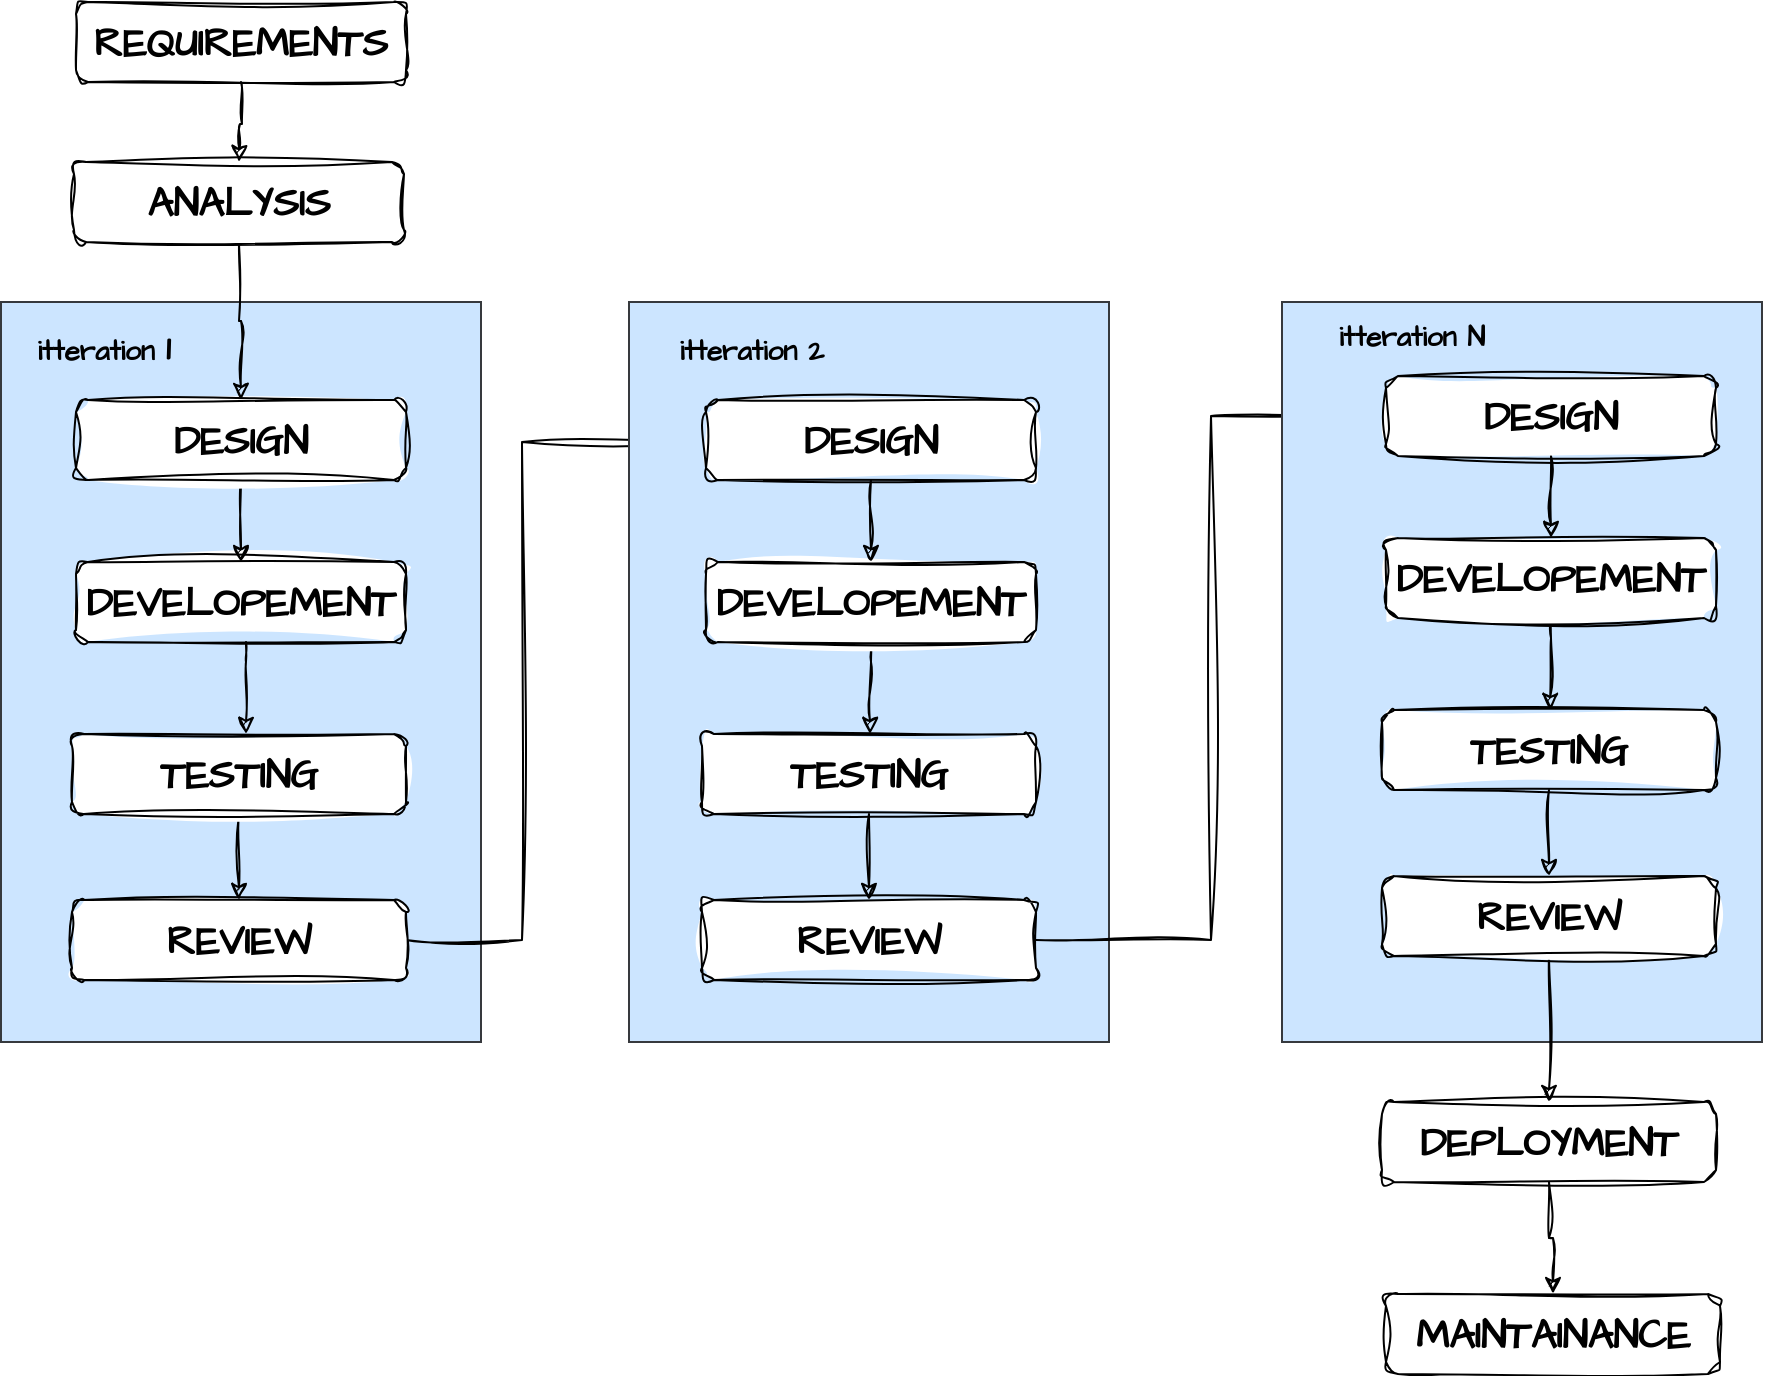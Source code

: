 <mxfile version="21.6.6" type="github">
  <diagram name="Page-1" id="p2Ak9Vhbm4HKoaCR8iAv">
    <mxGraphModel dx="1335" dy="703" grid="1" gridSize="10" guides="1" tooltips="1" connect="1" arrows="1" fold="1" page="1" pageScale="1" pageWidth="850" pageHeight="1100" background="#ffffff" math="0" shadow="0">
      <root>
        <mxCell id="0" />
        <mxCell id="1" parent="0" />
        <mxCell id="hMKPiUpBBv4Qww10sRNi-3" value="" style="whiteSpace=wrap;html=1;hachureGap=4;fontFamily=Architects Daughter;fontSource=https%3A%2F%2Ffonts.googleapis.com%2Fcss%3Ffamily%3DArchitects%2BDaughter;fontSize=20;strokeColor=#36393d;fillColor=#cce5ff;rounded=0;glass=0;" vertex="1" parent="1">
          <mxGeometry x="39.5" y="170" width="240" height="370" as="geometry" />
        </mxCell>
        <mxCell id="hMKPiUpBBv4Qww10sRNi-29" style="edgeStyle=orthogonalEdgeStyle;rounded=0;sketch=1;hachureGap=4;jiggle=2;curveFitting=1;orthogonalLoop=1;jettySize=auto;html=1;entryX=0;entryY=0.5;entryDx=0;entryDy=0;fontFamily=Architects Daughter;fontSource=https%3A%2F%2Ffonts.googleapis.com%2Fcss%3Ffamily%3DArchitects%2BDaughter;fontSize=16;" edge="1" parent="1" source="hMKPiUpBBv4Qww10sRNi-4" target="hMKPiUpBBv4Qww10sRNi-22">
          <mxGeometry relative="1" as="geometry">
            <Array as="points">
              <mxPoint x="300" y="489" />
              <mxPoint x="300" y="240" />
            </Array>
          </mxGeometry>
        </mxCell>
        <mxCell id="hMKPiUpBBv4Qww10sRNi-4" value="&lt;b&gt;REVIEW&lt;/b&gt;" style="rounded=1;whiteSpace=wrap;html=1;sketch=1;hachureGap=4;jiggle=2;curveFitting=1;fontFamily=Architects Daughter;fontSource=https%3A%2F%2Ffonts.googleapis.com%2Fcss%3Ffamily%3DArchitects%2BDaughter;fontSize=20;" vertex="1" parent="1">
          <mxGeometry x="75" y="469" width="167" height="40" as="geometry" />
        </mxCell>
        <mxCell id="hMKPiUpBBv4Qww10sRNi-13" value="" style="edgeStyle=orthogonalEdgeStyle;rounded=0;sketch=1;hachureGap=4;jiggle=2;curveFitting=1;orthogonalLoop=1;jettySize=auto;html=1;fontFamily=Architects Daughter;fontSource=https%3A%2F%2Ffonts.googleapis.com%2Fcss%3Ffamily%3DArchitects%2BDaughter;fontSize=16;" edge="1" parent="1" source="hMKPiUpBBv4Qww10sRNi-5" target="hMKPiUpBBv4Qww10sRNi-4">
          <mxGeometry relative="1" as="geometry" />
        </mxCell>
        <mxCell id="hMKPiUpBBv4Qww10sRNi-5" value="&lt;b&gt;TESTING&lt;/b&gt;" style="rounded=1;whiteSpace=wrap;html=1;sketch=1;hachureGap=4;jiggle=2;curveFitting=1;fontFamily=Architects Daughter;fontSource=https%3A%2F%2Ffonts.googleapis.com%2Fcss%3Ffamily%3DArchitects%2BDaughter;fontSize=20;" vertex="1" parent="1">
          <mxGeometry x="75" y="386" width="167" height="40" as="geometry" />
        </mxCell>
        <mxCell id="hMKPiUpBBv4Qww10sRNi-12" value="" style="edgeStyle=orthogonalEdgeStyle;rounded=0;sketch=1;hachureGap=4;jiggle=2;curveFitting=1;orthogonalLoop=1;jettySize=auto;html=1;fontFamily=Architects Daughter;fontSource=https%3A%2F%2Ffonts.googleapis.com%2Fcss%3Ffamily%3DArchitects%2BDaughter;fontSize=16;" edge="1" parent="1">
          <mxGeometry relative="1" as="geometry">
            <mxPoint x="162" y="340" as="sourcePoint" />
            <mxPoint x="162" y="386" as="targetPoint" />
            <Array as="points">
              <mxPoint x="162" y="350" />
              <mxPoint x="162" y="350" />
            </Array>
          </mxGeometry>
        </mxCell>
        <mxCell id="hMKPiUpBBv4Qww10sRNi-6" value="&lt;b&gt;DEVELOPEMENT&lt;/b&gt;" style="rounded=1;whiteSpace=wrap;html=1;sketch=1;hachureGap=4;jiggle=2;curveFitting=1;fontFamily=Architects Daughter;fontSource=https%3A%2F%2Ffonts.googleapis.com%2Fcss%3Ffamily%3DArchitects%2BDaughter;fontSize=20;" vertex="1" parent="1">
          <mxGeometry x="77" y="300" width="165" height="40" as="geometry" />
        </mxCell>
        <mxCell id="hMKPiUpBBv4Qww10sRNi-10" value="" style="edgeStyle=orthogonalEdgeStyle;rounded=0;sketch=1;hachureGap=4;jiggle=2;curveFitting=1;orthogonalLoop=1;jettySize=auto;html=1;fontFamily=Architects Daughter;fontSource=https%3A%2F%2Ffonts.googleapis.com%2Fcss%3Ffamily%3DArchitects%2BDaughter;fontSize=16;" edge="1" parent="1" source="hMKPiUpBBv4Qww10sRNi-9" target="hMKPiUpBBv4Qww10sRNi-6">
          <mxGeometry relative="1" as="geometry" />
        </mxCell>
        <mxCell id="hMKPiUpBBv4Qww10sRNi-9" value="&lt;b&gt;DESIGN&lt;/b&gt;" style="rounded=1;whiteSpace=wrap;html=1;sketch=1;hachureGap=4;jiggle=2;curveFitting=1;fontFamily=Architects Daughter;fontSource=https%3A%2F%2Ffonts.googleapis.com%2Fcss%3Ffamily%3DArchitects%2BDaughter;fontSize=20;" vertex="1" parent="1">
          <mxGeometry x="77" y="219" width="165" height="40" as="geometry" />
        </mxCell>
        <mxCell id="hMKPiUpBBv4Qww10sRNi-14" value="&lt;font style=&quot;&quot;&gt;&lt;b style=&quot;&quot;&gt;&lt;font style=&quot;font-size: 14px;&quot;&gt;itteration &lt;/font&gt;&lt;span style=&quot;font-size: 18px;&quot;&gt;1&lt;/span&gt;&lt;/b&gt;&lt;/font&gt;" style="text;html=1;strokeColor=none;fillColor=none;align=center;verticalAlign=middle;whiteSpace=wrap;rounded=0;fontSize=20;fontFamily=Architects Daughter;" vertex="1" parent="1">
          <mxGeometry x="56" y="177" width="70" height="30" as="geometry" />
        </mxCell>
        <mxCell id="hMKPiUpBBv4Qww10sRNi-15" value="" style="whiteSpace=wrap;html=1;hachureGap=4;fontFamily=Architects Daughter;fontSource=https%3A%2F%2Ffonts.googleapis.com%2Fcss%3Ffamily%3DArchitects%2BDaughter;fontSize=20;strokeColor=#36393d;fillColor=#cce5ff;rounded=0;glass=0;" vertex="1" parent="1">
          <mxGeometry x="353.5" y="170" width="240" height="370" as="geometry" />
        </mxCell>
        <mxCell id="hMKPiUpBBv4Qww10sRNi-51" style="edgeStyle=orthogonalEdgeStyle;rounded=0;sketch=1;hachureGap=4;jiggle=2;curveFitting=1;orthogonalLoop=1;jettySize=auto;html=1;entryX=0;entryY=0.5;entryDx=0;entryDy=0;fontFamily=Architects Daughter;fontSource=https%3A%2F%2Ffonts.googleapis.com%2Fcss%3Ffamily%3DArchitects%2BDaughter;fontSize=16;" edge="1" parent="1" source="hMKPiUpBBv4Qww10sRNi-16" target="hMKPiUpBBv4Qww10sRNi-47">
          <mxGeometry relative="1" as="geometry" />
        </mxCell>
        <mxCell id="hMKPiUpBBv4Qww10sRNi-16" value="&lt;b&gt;REVIEW&lt;/b&gt;" style="rounded=1;whiteSpace=wrap;html=1;sketch=1;hachureGap=4;jiggle=2;curveFitting=1;fontFamily=Architects Daughter;fontSource=https%3A%2F%2Ffonts.googleapis.com%2Fcss%3Ffamily%3DArchitects%2BDaughter;fontSize=20;" vertex="1" parent="1">
          <mxGeometry x="390" y="469" width="167" height="40" as="geometry" />
        </mxCell>
        <mxCell id="hMKPiUpBBv4Qww10sRNi-17" value="" style="edgeStyle=orthogonalEdgeStyle;rounded=0;sketch=1;hachureGap=4;jiggle=2;curveFitting=1;orthogonalLoop=1;jettySize=auto;html=1;fontFamily=Architects Daughter;fontSource=https%3A%2F%2Ffonts.googleapis.com%2Fcss%3Ffamily%3DArchitects%2BDaughter;fontSize=16;" edge="1" parent="1" source="hMKPiUpBBv4Qww10sRNi-18" target="hMKPiUpBBv4Qww10sRNi-16">
          <mxGeometry relative="1" as="geometry" />
        </mxCell>
        <mxCell id="hMKPiUpBBv4Qww10sRNi-18" value="&lt;b&gt;TESTING&lt;/b&gt;" style="rounded=1;whiteSpace=wrap;html=1;sketch=1;hachureGap=4;jiggle=2;curveFitting=1;fontFamily=Architects Daughter;fontSource=https%3A%2F%2Ffonts.googleapis.com%2Fcss%3Ffamily%3DArchitects%2BDaughter;fontSize=20;" vertex="1" parent="1">
          <mxGeometry x="390" y="386" width="167" height="40" as="geometry" />
        </mxCell>
        <mxCell id="hMKPiUpBBv4Qww10sRNi-19" value="" style="edgeStyle=orthogonalEdgeStyle;rounded=0;sketch=1;hachureGap=4;jiggle=2;curveFitting=1;orthogonalLoop=1;jettySize=auto;html=1;fontFamily=Architects Daughter;fontSource=https%3A%2F%2Ffonts.googleapis.com%2Fcss%3Ffamily%3DArchitects%2BDaughter;fontSize=16;" edge="1" parent="1" source="hMKPiUpBBv4Qww10sRNi-20" target="hMKPiUpBBv4Qww10sRNi-18">
          <mxGeometry relative="1" as="geometry">
            <Array as="points">
              <mxPoint x="474" y="350" />
              <mxPoint x="474" y="350" />
            </Array>
          </mxGeometry>
        </mxCell>
        <mxCell id="hMKPiUpBBv4Qww10sRNi-20" value="&lt;b&gt;DEVELOPEMENT&lt;/b&gt;" style="rounded=1;whiteSpace=wrap;html=1;sketch=1;hachureGap=4;jiggle=2;curveFitting=1;fontFamily=Architects Daughter;fontSource=https%3A%2F%2Ffonts.googleapis.com%2Fcss%3Ffamily%3DArchitects%2BDaughter;fontSize=20;" vertex="1" parent="1">
          <mxGeometry x="392" y="300" width="165" height="40" as="geometry" />
        </mxCell>
        <mxCell id="hMKPiUpBBv4Qww10sRNi-21" value="" style="edgeStyle=orthogonalEdgeStyle;rounded=0;sketch=1;hachureGap=4;jiggle=2;curveFitting=1;orthogonalLoop=1;jettySize=auto;html=1;fontFamily=Architects Daughter;fontSource=https%3A%2F%2Ffonts.googleapis.com%2Fcss%3Ffamily%3DArchitects%2BDaughter;fontSize=16;" edge="1" parent="1" source="hMKPiUpBBv4Qww10sRNi-22" target="hMKPiUpBBv4Qww10sRNi-20">
          <mxGeometry relative="1" as="geometry" />
        </mxCell>
        <mxCell id="hMKPiUpBBv4Qww10sRNi-22" value="&lt;b&gt;DESIGN&lt;/b&gt;" style="rounded=1;whiteSpace=wrap;html=1;sketch=1;hachureGap=4;jiggle=2;curveFitting=1;fontFamily=Architects Daughter;fontSource=https%3A%2F%2Ffonts.googleapis.com%2Fcss%3Ffamily%3DArchitects%2BDaughter;fontSize=20;" vertex="1" parent="1">
          <mxGeometry x="392" y="219" width="165" height="40" as="geometry" />
        </mxCell>
        <mxCell id="hMKPiUpBBv4Qww10sRNi-31" value="" style="whiteSpace=wrap;html=1;hachureGap=4;fontFamily=Architects Daughter;fontSource=https%3A%2F%2Ffonts.googleapis.com%2Fcss%3Ffamily%3DArchitects%2BDaughter;fontSize=20;strokeColor=#36393d;fillColor=#cce5ff;rounded=0;glass=0;" vertex="1" parent="1">
          <mxGeometry x="680" y="170" width="240" height="370" as="geometry" />
        </mxCell>
        <mxCell id="hMKPiUpBBv4Qww10sRNi-58" style="edgeStyle=orthogonalEdgeStyle;rounded=0;sketch=1;hachureGap=4;jiggle=2;curveFitting=1;orthogonalLoop=1;jettySize=auto;html=1;entryX=0.5;entryY=0;entryDx=0;entryDy=0;fontFamily=Architects Daughter;fontSource=https%3A%2F%2Ffonts.googleapis.com%2Fcss%3Ffamily%3DArchitects%2BDaughter;fontSize=16;" edge="1" parent="1" source="hMKPiUpBBv4Qww10sRNi-41" target="hMKPiUpBBv4Qww10sRNi-56">
          <mxGeometry relative="1" as="geometry" />
        </mxCell>
        <mxCell id="hMKPiUpBBv4Qww10sRNi-41" value="&lt;b&gt;REVIEW&lt;/b&gt;" style="rounded=1;whiteSpace=wrap;html=1;sketch=1;hachureGap=4;jiggle=2;curveFitting=1;fontFamily=Architects Daughter;fontSource=https%3A%2F%2Ffonts.googleapis.com%2Fcss%3Ffamily%3DArchitects%2BDaughter;fontSize=20;" vertex="1" parent="1">
          <mxGeometry x="730" y="457" width="167" height="40" as="geometry" />
        </mxCell>
        <mxCell id="hMKPiUpBBv4Qww10sRNi-42" value="" style="edgeStyle=orthogonalEdgeStyle;rounded=0;sketch=1;hachureGap=4;jiggle=2;curveFitting=1;orthogonalLoop=1;jettySize=auto;html=1;fontFamily=Architects Daughter;fontSource=https%3A%2F%2Ffonts.googleapis.com%2Fcss%3Ffamily%3DArchitects%2BDaughter;fontSize=16;" edge="1" parent="1" source="hMKPiUpBBv4Qww10sRNi-43" target="hMKPiUpBBv4Qww10sRNi-41">
          <mxGeometry relative="1" as="geometry" />
        </mxCell>
        <mxCell id="hMKPiUpBBv4Qww10sRNi-43" value="&lt;b&gt;TESTING&lt;/b&gt;" style="rounded=1;whiteSpace=wrap;html=1;sketch=1;hachureGap=4;jiggle=2;curveFitting=1;fontFamily=Architects Daughter;fontSource=https%3A%2F%2Ffonts.googleapis.com%2Fcss%3Ffamily%3DArchitects%2BDaughter;fontSize=20;" vertex="1" parent="1">
          <mxGeometry x="730" y="374" width="167" height="40" as="geometry" />
        </mxCell>
        <mxCell id="hMKPiUpBBv4Qww10sRNi-44" value="" style="edgeStyle=orthogonalEdgeStyle;rounded=0;sketch=1;hachureGap=4;jiggle=2;curveFitting=1;orthogonalLoop=1;jettySize=auto;html=1;fontFamily=Architects Daughter;fontSource=https%3A%2F%2Ffonts.googleapis.com%2Fcss%3Ffamily%3DArchitects%2BDaughter;fontSize=16;" edge="1" parent="1" source="hMKPiUpBBv4Qww10sRNi-45" target="hMKPiUpBBv4Qww10sRNi-43">
          <mxGeometry relative="1" as="geometry">
            <Array as="points">
              <mxPoint x="814" y="338" />
              <mxPoint x="814" y="338" />
            </Array>
          </mxGeometry>
        </mxCell>
        <mxCell id="hMKPiUpBBv4Qww10sRNi-45" value="&lt;b&gt;DEVELOPEMENT&lt;/b&gt;" style="rounded=1;whiteSpace=wrap;html=1;sketch=1;hachureGap=4;jiggle=2;curveFitting=1;fontFamily=Architects Daughter;fontSource=https%3A%2F%2Ffonts.googleapis.com%2Fcss%3Ffamily%3DArchitects%2BDaughter;fontSize=20;" vertex="1" parent="1">
          <mxGeometry x="732" y="288" width="165" height="40" as="geometry" />
        </mxCell>
        <mxCell id="hMKPiUpBBv4Qww10sRNi-46" value="" style="edgeStyle=orthogonalEdgeStyle;rounded=0;sketch=1;hachureGap=4;jiggle=2;curveFitting=1;orthogonalLoop=1;jettySize=auto;html=1;fontFamily=Architects Daughter;fontSource=https%3A%2F%2Ffonts.googleapis.com%2Fcss%3Ffamily%3DArchitects%2BDaughter;fontSize=16;" edge="1" parent="1" source="hMKPiUpBBv4Qww10sRNi-47" target="hMKPiUpBBv4Qww10sRNi-45">
          <mxGeometry relative="1" as="geometry" />
        </mxCell>
        <mxCell id="hMKPiUpBBv4Qww10sRNi-47" value="&lt;b&gt;DESIGN&lt;/b&gt;" style="rounded=1;whiteSpace=wrap;html=1;sketch=1;hachureGap=4;jiggle=2;curveFitting=1;fontFamily=Architects Daughter;fontSource=https%3A%2F%2Ffonts.googleapis.com%2Fcss%3Ffamily%3DArchitects%2BDaughter;fontSize=20;" vertex="1" parent="1">
          <mxGeometry x="732" y="207" width="165" height="40" as="geometry" />
        </mxCell>
        <mxCell id="hMKPiUpBBv4Qww10sRNi-49" value="&lt;font style=&quot;font-size: 14px;&quot;&gt;&lt;b&gt;itteration 2&lt;/b&gt;&lt;/font&gt;" style="text;html=1;strokeColor=none;fillColor=none;align=center;verticalAlign=middle;whiteSpace=wrap;rounded=0;fontSize=20;fontFamily=Architects Daughter;" vertex="1" parent="1">
          <mxGeometry x="370" y="177" width="90" height="30" as="geometry" />
        </mxCell>
        <mxCell id="hMKPiUpBBv4Qww10sRNi-50" value="&lt;font style=&quot;font-size: 14px;&quot;&gt;&lt;b style=&quot;&quot;&gt;itteration N&lt;/b&gt;&lt;/font&gt;" style="text;html=1;strokeColor=none;fillColor=none;align=center;verticalAlign=middle;whiteSpace=wrap;rounded=0;fontSize=20;fontFamily=Architects Daughter;" vertex="1" parent="1">
          <mxGeometry x="700" y="170" width="90" height="30" as="geometry" />
        </mxCell>
        <mxCell id="hMKPiUpBBv4Qww10sRNi-55" style="edgeStyle=orthogonalEdgeStyle;rounded=0;sketch=1;hachureGap=4;jiggle=2;curveFitting=1;orthogonalLoop=1;jettySize=auto;html=1;entryX=0.5;entryY=0;entryDx=0;entryDy=0;fontFamily=Architects Daughter;fontSource=https%3A%2F%2Ffonts.googleapis.com%2Fcss%3Ffamily%3DArchitects%2BDaughter;fontSize=16;" edge="1" parent="1" source="hMKPiUpBBv4Qww10sRNi-52" target="hMKPiUpBBv4Qww10sRNi-9">
          <mxGeometry relative="1" as="geometry" />
        </mxCell>
        <mxCell id="hMKPiUpBBv4Qww10sRNi-52" value="&lt;b&gt;ANALYSIS&lt;/b&gt;" style="rounded=1;whiteSpace=wrap;html=1;sketch=1;hachureGap=4;jiggle=2;curveFitting=1;fontFamily=Architects Daughter;fontSource=https%3A%2F%2Ffonts.googleapis.com%2Fcss%3Ffamily%3DArchitects%2BDaughter;fontSize=20;" vertex="1" parent="1">
          <mxGeometry x="76" y="100" width="165" height="40" as="geometry" />
        </mxCell>
        <mxCell id="hMKPiUpBBv4Qww10sRNi-54" value="" style="edgeStyle=orthogonalEdgeStyle;rounded=0;sketch=1;hachureGap=4;jiggle=2;curveFitting=1;orthogonalLoop=1;jettySize=auto;html=1;fontFamily=Architects Daughter;fontSource=https%3A%2F%2Ffonts.googleapis.com%2Fcss%3Ffamily%3DArchitects%2BDaughter;fontSize=16;" edge="1" parent="1">
          <mxGeometry relative="1" as="geometry">
            <mxPoint x="159.5" y="60" as="sourcePoint" />
            <mxPoint x="158.5" y="100" as="targetPoint" />
          </mxGeometry>
        </mxCell>
        <mxCell id="hMKPiUpBBv4Qww10sRNi-53" value="&lt;b&gt;REQUIREMENTS&lt;/b&gt;" style="rounded=1;whiteSpace=wrap;html=1;sketch=1;hachureGap=4;jiggle=2;curveFitting=1;fontFamily=Architects Daughter;fontSource=https%3A%2F%2Ffonts.googleapis.com%2Fcss%3Ffamily%3DArchitects%2BDaughter;fontSize=20;" vertex="1" parent="1">
          <mxGeometry x="77" y="20" width="165" height="40" as="geometry" />
        </mxCell>
        <mxCell id="hMKPiUpBBv4Qww10sRNi-61" style="edgeStyle=orthogonalEdgeStyle;rounded=0;sketch=1;hachureGap=4;jiggle=2;curveFitting=1;orthogonalLoop=1;jettySize=auto;html=1;entryX=0.5;entryY=0;entryDx=0;entryDy=0;fontFamily=Architects Daughter;fontSource=https%3A%2F%2Ffonts.googleapis.com%2Fcss%3Ffamily%3DArchitects%2BDaughter;fontSize=16;" edge="1" parent="1" source="hMKPiUpBBv4Qww10sRNi-56" target="hMKPiUpBBv4Qww10sRNi-57">
          <mxGeometry relative="1" as="geometry" />
        </mxCell>
        <mxCell id="hMKPiUpBBv4Qww10sRNi-56" value="&lt;b&gt;DEPLOYMENT&lt;/b&gt;" style="rounded=1;whiteSpace=wrap;html=1;sketch=1;hachureGap=4;jiggle=2;curveFitting=1;fontFamily=Architects Daughter;fontSource=https%3A%2F%2Ffonts.googleapis.com%2Fcss%3Ffamily%3DArchitects%2BDaughter;fontSize=20;" vertex="1" parent="1">
          <mxGeometry x="730" y="570" width="167" height="40" as="geometry" />
        </mxCell>
        <mxCell id="hMKPiUpBBv4Qww10sRNi-57" value="&lt;b&gt;MAINTAINANCE&lt;/b&gt;" style="rounded=1;whiteSpace=wrap;html=1;sketch=1;hachureGap=4;jiggle=2;curveFitting=1;fontFamily=Architects Daughter;fontSource=https%3A%2F%2Ffonts.googleapis.com%2Fcss%3Ffamily%3DArchitects%2BDaughter;fontSize=20;" vertex="1" parent="1">
          <mxGeometry x="732" y="666" width="167" height="40" as="geometry" />
        </mxCell>
      </root>
    </mxGraphModel>
  </diagram>
</mxfile>

